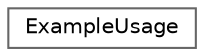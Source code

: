 digraph "Graphical Class Hierarchy"
{
 // LATEX_PDF_SIZE
  bgcolor="transparent";
  edge [fontname=Helvetica,fontsize=10,labelfontname=Helvetica,labelfontsize=10];
  node [fontname=Helvetica,fontsize=10,shape=box,height=0.2,width=0.4];
  rankdir="LR";
  Node0 [id="Node000000",label="ExampleUsage",height=0.2,width=0.4,color="grey40", fillcolor="white", style="filled",URL="$classunittests_1_1basiceventhandlertest_1_1_example_usage.html",tooltip=" "];
}
